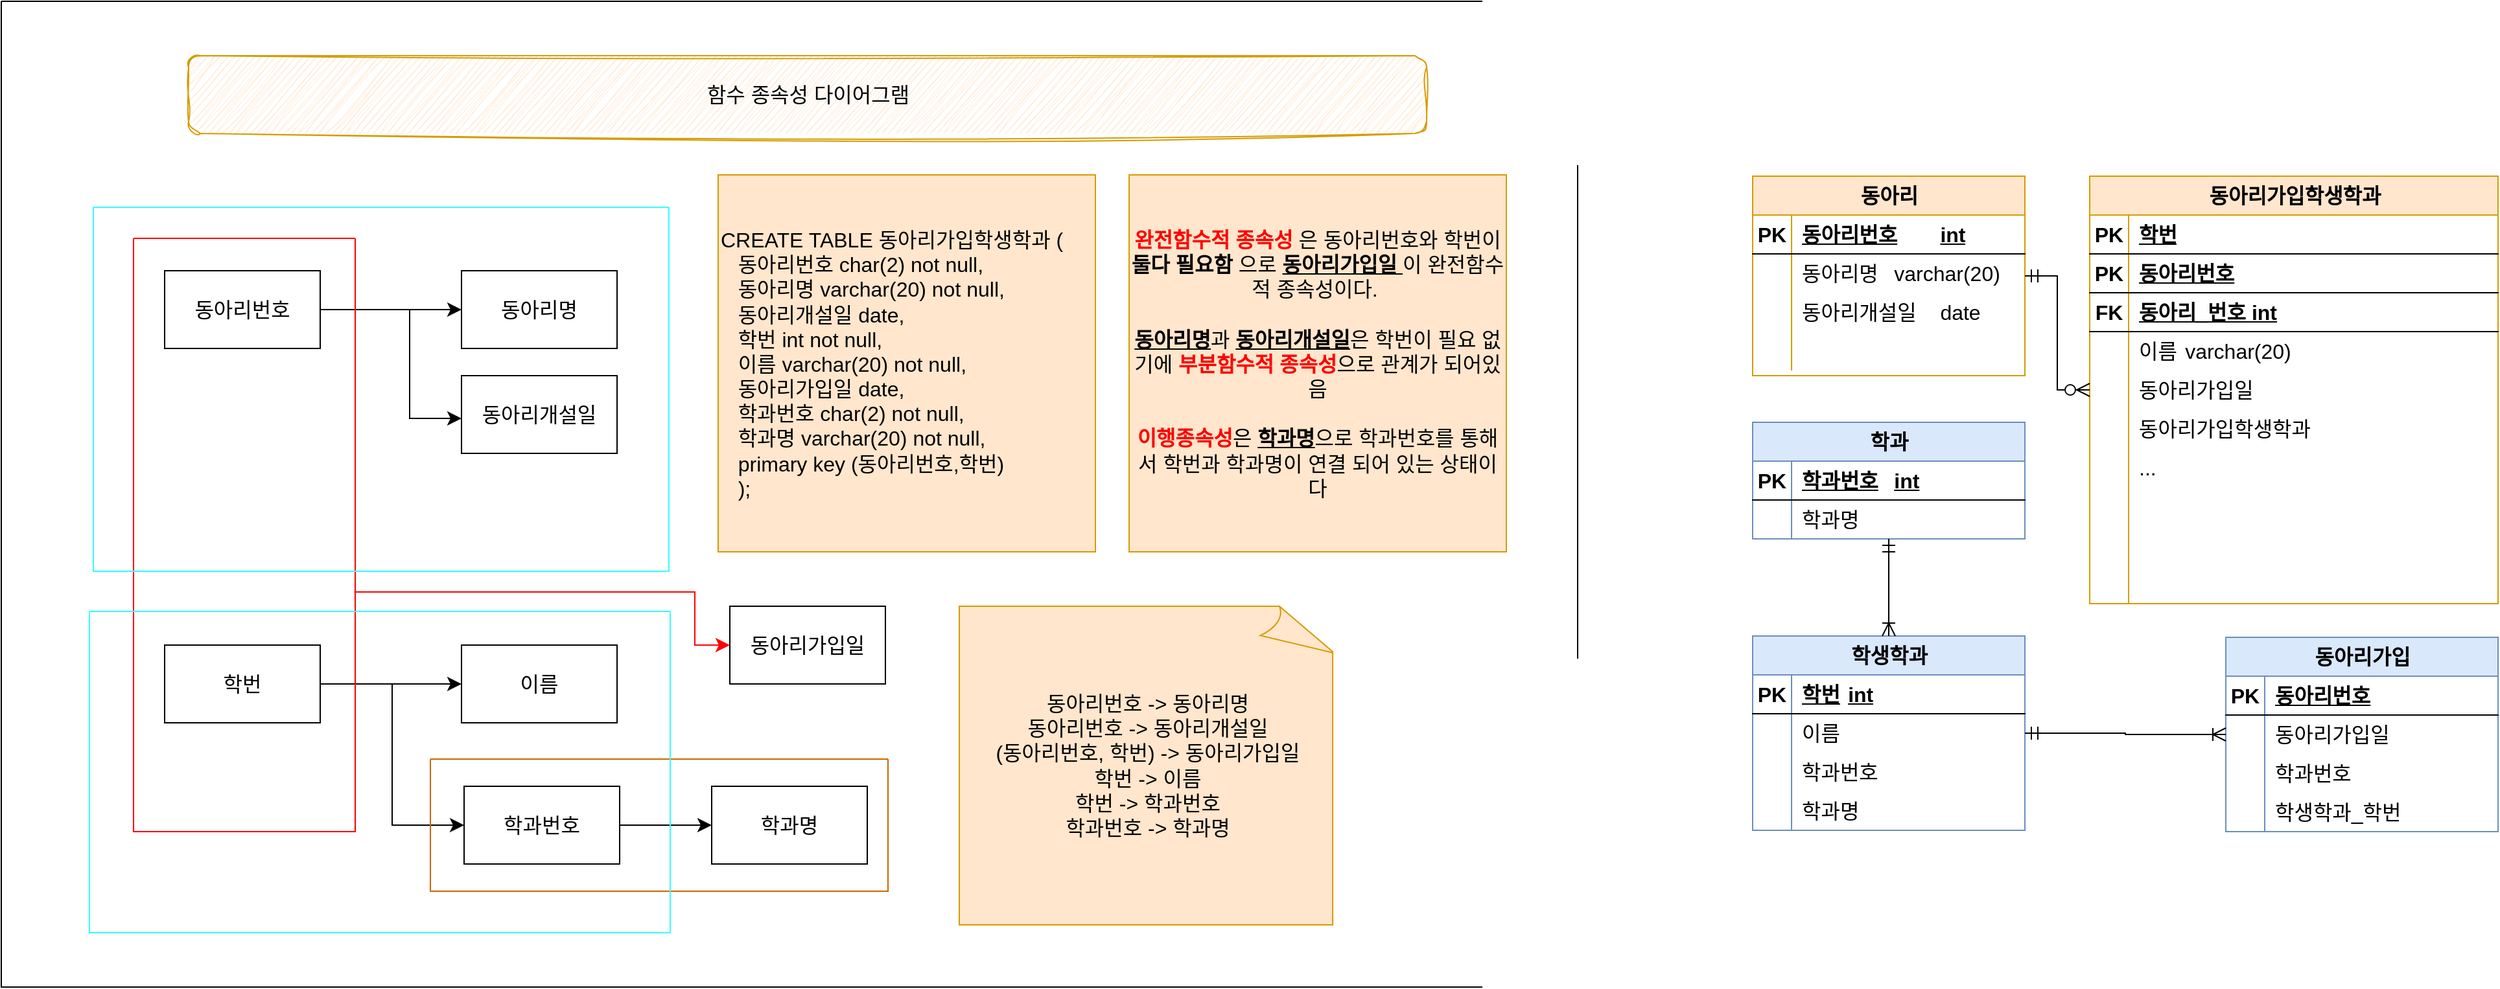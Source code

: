 <mxfile version="22.1.21" type="device">
  <diagram name="Page-1" id="9fQgXWGmoIsAgRmSnYZ7">
    <mxGraphModel dx="3807" dy="1833" grid="0" gridSize="10" guides="1" tooltips="1" connect="1" arrows="1" fold="1" page="0" pageScale="1" pageWidth="850" pageHeight="1100" math="0" shadow="0">
      <root>
        <mxCell id="0" />
        <mxCell id="1" parent="0" />
        <mxCell id="ZT8iUTd_WEgpLYnPqBME-15" value="" style="edgeStyle=none;curved=1;rounded=0;orthogonalLoop=1;jettySize=auto;html=1;fontSize=12;startSize=8;endSize=8;" edge="1" parent="1" source="ZT8iUTd_WEgpLYnPqBME-1" target="ZT8iUTd_WEgpLYnPqBME-13">
          <mxGeometry relative="1" as="geometry" />
        </mxCell>
        <mxCell id="ZT8iUTd_WEgpLYnPqBME-1" value="동아리번호" style="rounded=0;whiteSpace=wrap;html=1;fontSize=16;" vertex="1" parent="1">
          <mxGeometry x="-853" y="-109" width="120" height="60" as="geometry" />
        </mxCell>
        <mxCell id="ZT8iUTd_WEgpLYnPqBME-8" value="학과명" style="rounded=0;whiteSpace=wrap;html=1;fontSize=16;" vertex="1" parent="1">
          <mxGeometry x="-431" y="289" width="120" height="60" as="geometry" />
        </mxCell>
        <mxCell id="ZT8iUTd_WEgpLYnPqBME-9" value="학과번호" style="rounded=0;whiteSpace=wrap;html=1;fontSize=16;" vertex="1" parent="1">
          <mxGeometry x="-622" y="289" width="120" height="60" as="geometry" />
        </mxCell>
        <mxCell id="ZT8iUTd_WEgpLYnPqBME-10" value="이름" style="rounded=0;whiteSpace=wrap;html=1;fontSize=16;" vertex="1" parent="1">
          <mxGeometry x="-624" y="180" width="120" height="60" as="geometry" />
        </mxCell>
        <mxCell id="ZT8iUTd_WEgpLYnPqBME-13" value="동아리명" style="rounded=0;whiteSpace=wrap;html=1;fontSize=16;" vertex="1" parent="1">
          <mxGeometry x="-624" y="-109" width="120" height="60" as="geometry" />
        </mxCell>
        <mxCell id="ZT8iUTd_WEgpLYnPqBME-18" value="" style="edgeStyle=orthogonalEdgeStyle;rounded=0;orthogonalLoop=1;jettySize=auto;html=1;fontSize=12;startSize=8;endSize=8;" edge="1" parent="1" source="ZT8iUTd_WEgpLYnPqBME-14" target="ZT8iUTd_WEgpLYnPqBME-10">
          <mxGeometry relative="1" as="geometry" />
        </mxCell>
        <mxCell id="ZT8iUTd_WEgpLYnPqBME-14" value="학번" style="rounded=0;whiteSpace=wrap;html=1;fontSize=16;" vertex="1" parent="1">
          <mxGeometry x="-853" y="180" width="120" height="60" as="geometry" />
        </mxCell>
        <mxCell id="ZT8iUTd_WEgpLYnPqBME-19" value="" style="edgeStyle=orthogonalEdgeStyle;rounded=0;orthogonalLoop=1;jettySize=auto;html=1;fontSize=12;startSize=8;endSize=8;exitX=1;exitY=0.5;exitDx=0;exitDy=0;" edge="1" parent="1" source="ZT8iUTd_WEgpLYnPqBME-1" target="ZT8iUTd_WEgpLYnPqBME-12">
          <mxGeometry relative="1" as="geometry">
            <mxPoint x="-726" y="-5" as="sourcePoint" />
            <mxPoint x="-658" y="-5" as="targetPoint" />
            <Array as="points">
              <mxPoint x="-664" y="-79" />
              <mxPoint x="-664" y="5" />
            </Array>
          </mxGeometry>
        </mxCell>
        <mxCell id="ZT8iUTd_WEgpLYnPqBME-21" value="" style="edgeStyle=orthogonalEdgeStyle;rounded=0;orthogonalLoop=1;jettySize=auto;html=1;fontSize=12;startSize=8;endSize=8;entryX=0;entryY=0.5;entryDx=0;entryDy=0;exitX=0.996;exitY=0.596;exitDx=0;exitDy=0;exitPerimeter=0;strokeColor=#FF0000;" edge="1" parent="1" source="ZT8iUTd_WEgpLYnPqBME-29" target="ZT8iUTd_WEgpLYnPqBME-11">
          <mxGeometry relative="1" as="geometry">
            <mxPoint x="-682" y="-69" as="sourcePoint" />
            <mxPoint x="-614" y="25" as="targetPoint" />
            <Array as="points">
              <mxPoint x="-444" y="139" />
              <mxPoint x="-444" y="180" />
            </Array>
          </mxGeometry>
        </mxCell>
        <mxCell id="ZT8iUTd_WEgpLYnPqBME-24" value="" style="edgeStyle=orthogonalEdgeStyle;rounded=0;orthogonalLoop=1;jettySize=auto;html=1;fontSize=12;startSize=8;endSize=8;exitX=1;exitY=0.5;exitDx=0;exitDy=0;entryX=0;entryY=0.5;entryDx=0;entryDy=0;" edge="1" parent="1" source="ZT8iUTd_WEgpLYnPqBME-14" target="ZT8iUTd_WEgpLYnPqBME-9">
          <mxGeometry relative="1" as="geometry">
            <mxPoint x="-346" y="270" as="sourcePoint" />
            <mxPoint x="-280" y="270" as="targetPoint" />
          </mxGeometry>
        </mxCell>
        <mxCell id="ZT8iUTd_WEgpLYnPqBME-25" value="" style="edgeStyle=orthogonalEdgeStyle;rounded=0;orthogonalLoop=1;jettySize=auto;html=1;fontSize=12;startSize=8;endSize=8;entryX=0;entryY=0.5;entryDx=0;entryDy=0;" edge="1" parent="1" source="ZT8iUTd_WEgpLYnPqBME-9" target="ZT8iUTd_WEgpLYnPqBME-8">
          <mxGeometry relative="1" as="geometry">
            <mxPoint x="-433" y="274" as="sourcePoint" />
            <mxPoint x="-367" y="274" as="targetPoint" />
          </mxGeometry>
        </mxCell>
        <mxCell id="ZT8iUTd_WEgpLYnPqBME-29" value="" style="swimlane;startSize=0;fontSize=16;strokeColor=#FF0000;" vertex="1" parent="1">
          <mxGeometry x="-877" y="-134" width="171" height="458" as="geometry" />
        </mxCell>
        <mxCell id="ZT8iUTd_WEgpLYnPqBME-31" value="" style="swimlane;startSize=0;fontSize=16;strokeColor=#CC6600;" vertex="1" parent="1">
          <mxGeometry x="-648" y="268" width="353" height="102" as="geometry" />
        </mxCell>
        <mxCell id="ZT8iUTd_WEgpLYnPqBME-32" value="" style="swimlane;startSize=0;fontSize=16;strokeColor=#33FFFF;" vertex="1" parent="1">
          <mxGeometry x="-911" y="154" width="448" height="248" as="geometry" />
        </mxCell>
        <mxCell id="ZT8iUTd_WEgpLYnPqBME-33" value="" style="swimlane;startSize=0;fontSize=16;strokeColor=#33FFFF;" vertex="1" parent="1">
          <mxGeometry x="-908" y="-158" width="444" height="281" as="geometry" />
        </mxCell>
        <mxCell id="ZT8iUTd_WEgpLYnPqBME-12" value="동아리개설일" style="rounded=0;whiteSpace=wrap;html=1;fontSize=16;" vertex="1" parent="1">
          <mxGeometry x="-624" y="-28" width="120" height="60" as="geometry" />
        </mxCell>
        <mxCell id="ZT8iUTd_WEgpLYnPqBME-37" value="" style="swimlane;startSize=0;fontSize=16;" vertex="1" parent="1">
          <mxGeometry x="-979" y="-317" width="1216" height="761" as="geometry" />
        </mxCell>
        <mxCell id="ZT8iUTd_WEgpLYnPqBME-38" value="CREATE TABLE 동아리가입학생학과 (&#xa;&amp;nbsp; &amp;nbsp;동아리번호 char(2) not null,&#xa;&amp;nbsp; &amp;nbsp;동아리명 varchar(20) not null,&#xa;&amp;nbsp; &amp;nbsp;동아리개설일 date,&#xa;&amp;nbsp; &amp;nbsp;학번 int not null,&#xa;&amp;nbsp; &amp;nbsp;이름 varchar(20) not null,&#xa;&amp;nbsp; &amp;nbsp;동아리가입일 date,&#xa;&amp;nbsp; &amp;nbsp;학과번호 char(2) not null,&#xa;&amp;nbsp; &amp;nbsp;학과명 varchar(20) not null,&#xa;&amp;nbsp; &amp;nbsp;primary key (동아리번호,학번)&#xa;&amp;nbsp; &amp;nbsp;);" style="whiteSpace=wrap;html=1;aspect=fixed;fontSize=16;align=left;fillColor=#ffe6cc;strokeColor=#d79b00;" vertex="1" parent="ZT8iUTd_WEgpLYnPqBME-37">
          <mxGeometry x="553" y="134" width="291" height="291" as="geometry" />
        </mxCell>
        <mxCell id="ZT8iUTd_WEgpLYnPqBME-35" value="동아리번호 -&amp;gt; 동아리명&lt;br&gt;동아리번호 -&amp;gt; 동아리개설일&lt;br&gt;(동아리번호, 학번) -&amp;gt; 동아리가입일&lt;br&gt;학번 -&amp;gt; 이름&lt;br&gt;학번 -&amp;gt; 학과번호&lt;br&gt;학과번호 -&amp;gt; 학과명" style="whiteSpace=wrap;html=1;shape=mxgraph.basic.document;fontSize=16;fillColor=#ffe6cc;strokeColor=#d79b00;align=center;" vertex="1" parent="ZT8iUTd_WEgpLYnPqBME-37">
          <mxGeometry x="739" y="467" width="291" height="246" as="geometry" />
        </mxCell>
        <mxCell id="ZT8iUTd_WEgpLYnPqBME-11" value="동아리가입일" style="rounded=0;whiteSpace=wrap;html=1;fontSize=16;" vertex="1" parent="ZT8iUTd_WEgpLYnPqBME-37">
          <mxGeometry x="562" y="467" width="120" height="60" as="geometry" />
        </mxCell>
        <mxCell id="ZT8iUTd_WEgpLYnPqBME-43" value="&lt;b&gt;&lt;font color=&quot;#ff0000&quot;&gt;완전함수적 종속성&lt;/font&gt; &lt;/b&gt;은 동아리번호와 학번이 &lt;b&gt;둘다 필요함&lt;/b&gt; 으로 &lt;u&gt;&lt;b&gt;동아리가입일 &lt;/b&gt;&lt;/u&gt;이 완전함수적 종속성이다.&amp;nbsp;&lt;br&gt;&lt;br&gt;&lt;b style=&quot;text-decoration-line: underline;&quot;&gt;동아리명&lt;/b&gt;과 &lt;b style=&quot;text-decoration-line: underline;&quot;&gt;동아리개설일&lt;/b&gt;은 학번이 필요 없기에 &lt;b&gt;&lt;font color=&quot;#ff0000&quot;&gt;부분함수적 종속성&lt;/font&gt;&lt;/b&gt;으로 관계가 되어있음&lt;br&gt;&lt;br&gt;&lt;b&gt;&lt;font color=&quot;#ff0000&quot;&gt;이행종속성&lt;/font&gt;&lt;/b&gt;은 &lt;b&gt;&lt;u&gt;학과명&lt;/u&gt;&lt;/b&gt;으로 학과번호를 통해서 학번과 학과명이 연결 되어 있는 상태이다" style="whiteSpace=wrap;html=1;aspect=fixed;fontSize=16;align=center;fillColor=#ffe6cc;strokeColor=#d79b00;" vertex="1" parent="ZT8iUTd_WEgpLYnPqBME-37">
          <mxGeometry x="870" y="134" width="291" height="291" as="geometry" />
        </mxCell>
        <mxCell id="ZT8iUTd_WEgpLYnPqBME-36" value="함수 종속성 다이어그램" style="rounded=1;whiteSpace=wrap;html=1;fontSize=16;fillColor=#ffe6cc;strokeColor=#d79b00;sketch=1;curveFitting=1;jiggle=2;" vertex="1" parent="ZT8iUTd_WEgpLYnPqBME-37">
          <mxGeometry x="144.5" y="42" width="955" height="60" as="geometry" />
        </mxCell>
        <mxCell id="ZT8iUTd_WEgpLYnPqBME-44" value="동아리가입학생학과" style="shape=table;startSize=30;container=1;collapsible=1;childLayout=tableLayout;fixedRows=1;rowLines=0;fontStyle=1;align=center;resizeLast=1;html=1;fontSize=16;fillColor=#ffe6cc;strokeColor=#d79b00;" vertex="1" parent="1">
          <mxGeometry x="632" y="-182" width="315" height="330" as="geometry" />
        </mxCell>
        <mxCell id="ZT8iUTd_WEgpLYnPqBME-135" value="" style="shape=tableRow;horizontal=0;startSize=0;swimlaneHead=0;swimlaneBody=0;fillColor=none;collapsible=0;dropTarget=0;points=[[0,0.5],[1,0.5]];portConstraint=eastwest;top=0;left=0;right=0;bottom=1;fontSize=16;" vertex="1" parent="ZT8iUTd_WEgpLYnPqBME-44">
          <mxGeometry y="30" width="315" height="30" as="geometry" />
        </mxCell>
        <mxCell id="ZT8iUTd_WEgpLYnPqBME-136" value="PK" style="shape=partialRectangle;connectable=0;fillColor=none;top=0;left=0;bottom=0;right=0;fontStyle=1;overflow=hidden;whiteSpace=wrap;html=1;fontSize=16;" vertex="1" parent="ZT8iUTd_WEgpLYnPqBME-135">
          <mxGeometry width="30" height="30" as="geometry">
            <mxRectangle width="30" height="30" as="alternateBounds" />
          </mxGeometry>
        </mxCell>
        <mxCell id="ZT8iUTd_WEgpLYnPqBME-137" value="학번" style="shape=partialRectangle;connectable=0;fillColor=none;top=0;left=0;bottom=0;right=0;align=left;spacingLeft=6;fontStyle=5;overflow=hidden;whiteSpace=wrap;html=1;fontSize=16;" vertex="1" parent="ZT8iUTd_WEgpLYnPqBME-135">
          <mxGeometry x="30" width="285" height="30" as="geometry">
            <mxRectangle width="285" height="30" as="alternateBounds" />
          </mxGeometry>
        </mxCell>
        <mxCell id="ZT8iUTd_WEgpLYnPqBME-45" value="" style="shape=tableRow;horizontal=0;startSize=0;swimlaneHead=0;swimlaneBody=0;fillColor=none;collapsible=0;dropTarget=0;points=[[0,0.5],[1,0.5]];portConstraint=eastwest;top=0;left=0;right=0;bottom=1;fontSize=16;" vertex="1" parent="ZT8iUTd_WEgpLYnPqBME-44">
          <mxGeometry y="60" width="315" height="30" as="geometry" />
        </mxCell>
        <mxCell id="ZT8iUTd_WEgpLYnPqBME-46" value="PK" style="shape=partialRectangle;connectable=0;fillColor=none;top=0;left=0;bottom=0;right=0;fontStyle=1;overflow=hidden;whiteSpace=wrap;html=1;fontSize=16;" vertex="1" parent="ZT8iUTd_WEgpLYnPqBME-45">
          <mxGeometry width="30" height="30" as="geometry">
            <mxRectangle width="30" height="30" as="alternateBounds" />
          </mxGeometry>
        </mxCell>
        <mxCell id="ZT8iUTd_WEgpLYnPqBME-47" value="동아리번호" style="shape=partialRectangle;connectable=0;fillColor=none;top=0;left=0;bottom=0;right=0;align=left;spacingLeft=6;fontStyle=5;overflow=hidden;whiteSpace=wrap;html=1;fontSize=16;" vertex="1" parent="ZT8iUTd_WEgpLYnPqBME-45">
          <mxGeometry x="30" width="285" height="30" as="geometry">
            <mxRectangle width="285" height="30" as="alternateBounds" />
          </mxGeometry>
        </mxCell>
        <mxCell id="ZT8iUTd_WEgpLYnPqBME-88" value="" style="shape=tableRow;horizontal=0;startSize=0;swimlaneHead=0;swimlaneBody=0;fillColor=none;collapsible=0;dropTarget=0;points=[[0,0.5],[1,0.5]];portConstraint=eastwest;top=0;left=0;right=0;bottom=1;fontSize=16;" vertex="1" parent="ZT8iUTd_WEgpLYnPqBME-44">
          <mxGeometry y="90" width="315" height="30" as="geometry" />
        </mxCell>
        <mxCell id="ZT8iUTd_WEgpLYnPqBME-89" value="FK" style="shape=partialRectangle;connectable=0;fillColor=none;top=0;left=0;bottom=0;right=0;fontStyle=1;overflow=hidden;whiteSpace=wrap;html=1;fontSize=16;" vertex="1" parent="ZT8iUTd_WEgpLYnPqBME-88">
          <mxGeometry width="30" height="30" as="geometry">
            <mxRectangle width="30" height="30" as="alternateBounds" />
          </mxGeometry>
        </mxCell>
        <mxCell id="ZT8iUTd_WEgpLYnPqBME-90" value="동아리_번호 int" style="shape=partialRectangle;connectable=0;fillColor=none;top=0;left=0;bottom=0;right=0;align=left;spacingLeft=6;fontStyle=5;overflow=hidden;whiteSpace=wrap;html=1;fontSize=16;" vertex="1" parent="ZT8iUTd_WEgpLYnPqBME-88">
          <mxGeometry x="30" width="285" height="30" as="geometry">
            <mxRectangle width="285" height="30" as="alternateBounds" />
          </mxGeometry>
        </mxCell>
        <mxCell id="ZT8iUTd_WEgpLYnPqBME-48" value="" style="shape=tableRow;horizontal=0;startSize=0;swimlaneHead=0;swimlaneBody=0;fillColor=none;collapsible=0;dropTarget=0;points=[[0,0.5],[1,0.5]];portConstraint=eastwest;top=0;left=0;right=0;bottom=0;fontSize=16;" vertex="1" parent="ZT8iUTd_WEgpLYnPqBME-44">
          <mxGeometry y="120" width="315" height="30" as="geometry" />
        </mxCell>
        <mxCell id="ZT8iUTd_WEgpLYnPqBME-49" value="" style="shape=partialRectangle;connectable=0;fillColor=none;top=0;left=0;bottom=0;right=0;editable=1;overflow=hidden;whiteSpace=wrap;html=1;fontSize=16;" vertex="1" parent="ZT8iUTd_WEgpLYnPqBME-48">
          <mxGeometry width="30" height="30" as="geometry">
            <mxRectangle width="30" height="30" as="alternateBounds" />
          </mxGeometry>
        </mxCell>
        <mxCell id="ZT8iUTd_WEgpLYnPqBME-50" value="이름&lt;span style=&quot;white-space: pre;&quot;&gt;&#x9;&lt;/span&gt;varchar(20)" style="shape=partialRectangle;connectable=0;fillColor=none;top=0;left=0;bottom=0;right=0;align=left;spacingLeft=6;overflow=hidden;whiteSpace=wrap;html=1;fontSize=16;" vertex="1" parent="ZT8iUTd_WEgpLYnPqBME-48">
          <mxGeometry x="30" width="285" height="30" as="geometry">
            <mxRectangle width="285" height="30" as="alternateBounds" />
          </mxGeometry>
        </mxCell>
        <mxCell id="ZT8iUTd_WEgpLYnPqBME-51" value="" style="shape=tableRow;horizontal=0;startSize=0;swimlaneHead=0;swimlaneBody=0;fillColor=none;collapsible=0;dropTarget=0;points=[[0,0.5],[1,0.5]];portConstraint=eastwest;top=0;left=0;right=0;bottom=0;fontSize=16;" vertex="1" parent="ZT8iUTd_WEgpLYnPqBME-44">
          <mxGeometry y="150" width="315" height="30" as="geometry" />
        </mxCell>
        <mxCell id="ZT8iUTd_WEgpLYnPqBME-52" value="" style="shape=partialRectangle;connectable=0;fillColor=none;top=0;left=0;bottom=0;right=0;editable=1;overflow=hidden;whiteSpace=wrap;html=1;fontSize=16;" vertex="1" parent="ZT8iUTd_WEgpLYnPqBME-51">
          <mxGeometry width="30" height="30" as="geometry">
            <mxRectangle width="30" height="30" as="alternateBounds" />
          </mxGeometry>
        </mxCell>
        <mxCell id="ZT8iUTd_WEgpLYnPqBME-53" value="동아리가입일" style="shape=partialRectangle;connectable=0;fillColor=none;top=0;left=0;bottom=0;right=0;align=left;spacingLeft=6;overflow=hidden;whiteSpace=wrap;html=1;fontSize=16;" vertex="1" parent="ZT8iUTd_WEgpLYnPqBME-51">
          <mxGeometry x="30" width="285" height="30" as="geometry">
            <mxRectangle width="285" height="30" as="alternateBounds" />
          </mxGeometry>
        </mxCell>
        <mxCell id="ZT8iUTd_WEgpLYnPqBME-54" value="" style="shape=tableRow;horizontal=0;startSize=0;swimlaneHead=0;swimlaneBody=0;fillColor=none;collapsible=0;dropTarget=0;points=[[0,0.5],[1,0.5]];portConstraint=eastwest;top=0;left=0;right=0;bottom=0;fontSize=16;" vertex="1" parent="ZT8iUTd_WEgpLYnPqBME-44">
          <mxGeometry y="180" width="315" height="30" as="geometry" />
        </mxCell>
        <mxCell id="ZT8iUTd_WEgpLYnPqBME-55" value="" style="shape=partialRectangle;connectable=0;fillColor=none;top=0;left=0;bottom=0;right=0;editable=1;overflow=hidden;whiteSpace=wrap;html=1;fontSize=16;" vertex="1" parent="ZT8iUTd_WEgpLYnPqBME-54">
          <mxGeometry width="30" height="30" as="geometry">
            <mxRectangle width="30" height="30" as="alternateBounds" />
          </mxGeometry>
        </mxCell>
        <mxCell id="ZT8iUTd_WEgpLYnPqBME-56" value="동아리가입학생학과" style="shape=partialRectangle;connectable=0;fillColor=none;top=0;left=0;bottom=0;right=0;align=left;spacingLeft=6;overflow=hidden;whiteSpace=wrap;html=1;fontSize=16;" vertex="1" parent="ZT8iUTd_WEgpLYnPqBME-54">
          <mxGeometry x="30" width="285" height="30" as="geometry">
            <mxRectangle width="285" height="30" as="alternateBounds" />
          </mxGeometry>
        </mxCell>
        <mxCell id="ZT8iUTd_WEgpLYnPqBME-76" value="" style="shape=tableRow;horizontal=0;startSize=0;swimlaneHead=0;swimlaneBody=0;fillColor=none;collapsible=0;dropTarget=0;points=[[0,0.5],[1,0.5]];portConstraint=eastwest;top=0;left=0;right=0;bottom=0;fontSize=16;" vertex="1" parent="ZT8iUTd_WEgpLYnPqBME-44">
          <mxGeometry y="210" width="315" height="30" as="geometry" />
        </mxCell>
        <mxCell id="ZT8iUTd_WEgpLYnPqBME-77" value="" style="shape=partialRectangle;connectable=0;fillColor=none;top=0;left=0;bottom=0;right=0;editable=1;overflow=hidden;whiteSpace=wrap;html=1;fontSize=16;" vertex="1" parent="ZT8iUTd_WEgpLYnPqBME-76">
          <mxGeometry width="30" height="30" as="geometry">
            <mxRectangle width="30" height="30" as="alternateBounds" />
          </mxGeometry>
        </mxCell>
        <mxCell id="ZT8iUTd_WEgpLYnPqBME-78" value="..." style="shape=partialRectangle;connectable=0;fillColor=none;top=0;left=0;bottom=0;right=0;align=left;spacingLeft=6;overflow=hidden;whiteSpace=wrap;html=1;fontSize=16;" vertex="1" parent="ZT8iUTd_WEgpLYnPqBME-76">
          <mxGeometry x="30" width="285" height="30" as="geometry">
            <mxRectangle width="285" height="30" as="alternateBounds" />
          </mxGeometry>
        </mxCell>
        <mxCell id="ZT8iUTd_WEgpLYnPqBME-79" value="" style="shape=tableRow;horizontal=0;startSize=0;swimlaneHead=0;swimlaneBody=0;fillColor=none;collapsible=0;dropTarget=0;points=[[0,0.5],[1,0.5]];portConstraint=eastwest;top=0;left=0;right=0;bottom=0;fontSize=16;" vertex="1" parent="ZT8iUTd_WEgpLYnPqBME-44">
          <mxGeometry y="240" width="315" height="30" as="geometry" />
        </mxCell>
        <mxCell id="ZT8iUTd_WEgpLYnPqBME-80" value="" style="shape=partialRectangle;connectable=0;fillColor=none;top=0;left=0;bottom=0;right=0;editable=1;overflow=hidden;whiteSpace=wrap;html=1;fontSize=16;" vertex="1" parent="ZT8iUTd_WEgpLYnPqBME-79">
          <mxGeometry width="30" height="30" as="geometry">
            <mxRectangle width="30" height="30" as="alternateBounds" />
          </mxGeometry>
        </mxCell>
        <mxCell id="ZT8iUTd_WEgpLYnPqBME-81" value="" style="shape=partialRectangle;connectable=0;fillColor=none;top=0;left=0;bottom=0;right=0;align=left;spacingLeft=6;overflow=hidden;whiteSpace=wrap;html=1;fontSize=16;" vertex="1" parent="ZT8iUTd_WEgpLYnPqBME-79">
          <mxGeometry x="30" width="285" height="30" as="geometry">
            <mxRectangle width="285" height="30" as="alternateBounds" />
          </mxGeometry>
        </mxCell>
        <mxCell id="ZT8iUTd_WEgpLYnPqBME-82" value="" style="shape=tableRow;horizontal=0;startSize=0;swimlaneHead=0;swimlaneBody=0;fillColor=none;collapsible=0;dropTarget=0;points=[[0,0.5],[1,0.5]];portConstraint=eastwest;top=0;left=0;right=0;bottom=0;fontSize=16;" vertex="1" parent="ZT8iUTd_WEgpLYnPqBME-44">
          <mxGeometry y="270" width="315" height="30" as="geometry" />
        </mxCell>
        <mxCell id="ZT8iUTd_WEgpLYnPqBME-83" value="" style="shape=partialRectangle;connectable=0;fillColor=none;top=0;left=0;bottom=0;right=0;editable=1;overflow=hidden;whiteSpace=wrap;html=1;fontSize=16;" vertex="1" parent="ZT8iUTd_WEgpLYnPqBME-82">
          <mxGeometry width="30" height="30" as="geometry">
            <mxRectangle width="30" height="30" as="alternateBounds" />
          </mxGeometry>
        </mxCell>
        <mxCell id="ZT8iUTd_WEgpLYnPqBME-84" value="" style="shape=partialRectangle;connectable=0;fillColor=none;top=0;left=0;bottom=0;right=0;align=left;spacingLeft=6;overflow=hidden;whiteSpace=wrap;html=1;fontSize=16;" vertex="1" parent="ZT8iUTd_WEgpLYnPqBME-82">
          <mxGeometry x="30" width="285" height="30" as="geometry">
            <mxRectangle width="285" height="30" as="alternateBounds" />
          </mxGeometry>
        </mxCell>
        <mxCell id="ZT8iUTd_WEgpLYnPqBME-85" value="" style="shape=tableRow;horizontal=0;startSize=0;swimlaneHead=0;swimlaneBody=0;fillColor=none;collapsible=0;dropTarget=0;points=[[0,0.5],[1,0.5]];portConstraint=eastwest;top=0;left=0;right=0;bottom=0;fontSize=16;" vertex="1" parent="ZT8iUTd_WEgpLYnPqBME-44">
          <mxGeometry y="300" width="315" height="30" as="geometry" />
        </mxCell>
        <mxCell id="ZT8iUTd_WEgpLYnPqBME-86" value="" style="shape=partialRectangle;connectable=0;fillColor=none;top=0;left=0;bottom=0;right=0;editable=1;overflow=hidden;whiteSpace=wrap;html=1;fontSize=16;" vertex="1" parent="ZT8iUTd_WEgpLYnPqBME-85">
          <mxGeometry width="30" height="30" as="geometry">
            <mxRectangle width="30" height="30" as="alternateBounds" />
          </mxGeometry>
        </mxCell>
        <mxCell id="ZT8iUTd_WEgpLYnPqBME-87" value="" style="shape=partialRectangle;connectable=0;fillColor=none;top=0;left=0;bottom=0;right=0;align=left;spacingLeft=6;overflow=hidden;whiteSpace=wrap;html=1;fontSize=16;" vertex="1" parent="ZT8iUTd_WEgpLYnPqBME-85">
          <mxGeometry x="30" width="285" height="30" as="geometry">
            <mxRectangle width="285" height="30" as="alternateBounds" />
          </mxGeometry>
        </mxCell>
        <mxCell id="ZT8iUTd_WEgpLYnPqBME-57" value="동아리" style="shape=table;startSize=30;container=1;collapsible=1;childLayout=tableLayout;fixedRows=1;rowLines=0;fontStyle=1;align=center;resizeLast=1;html=1;fontSize=16;fillColor=#ffe6cc;strokeColor=#d79b00;" vertex="1" parent="1">
          <mxGeometry x="372" y="-182" width="210" height="154" as="geometry" />
        </mxCell>
        <mxCell id="ZT8iUTd_WEgpLYnPqBME-58" value="" style="shape=tableRow;horizontal=0;startSize=0;swimlaneHead=0;swimlaneBody=0;fillColor=none;collapsible=0;dropTarget=0;points=[[0,0.5],[1,0.5]];portConstraint=eastwest;top=0;left=0;right=0;bottom=1;fontSize=16;" vertex="1" parent="ZT8iUTd_WEgpLYnPqBME-57">
          <mxGeometry y="30" width="210" height="30" as="geometry" />
        </mxCell>
        <mxCell id="ZT8iUTd_WEgpLYnPqBME-59" value="PK" style="shape=partialRectangle;connectable=0;fillColor=none;top=0;left=0;bottom=0;right=0;fontStyle=1;overflow=hidden;whiteSpace=wrap;html=1;fontSize=16;" vertex="1" parent="ZT8iUTd_WEgpLYnPqBME-58">
          <mxGeometry width="30" height="30" as="geometry">
            <mxRectangle width="30" height="30" as="alternateBounds" />
          </mxGeometry>
        </mxCell>
        <mxCell id="ZT8iUTd_WEgpLYnPqBME-60" value="동아리번호&lt;span style=&quot;white-space: pre;&quot;&gt;&#x9;&lt;/span&gt;int" style="shape=partialRectangle;connectable=0;fillColor=none;top=0;left=0;bottom=0;right=0;align=left;spacingLeft=6;fontStyle=5;overflow=hidden;whiteSpace=wrap;html=1;fontSize=16;" vertex="1" parent="ZT8iUTd_WEgpLYnPqBME-58">
          <mxGeometry x="30" width="180" height="30" as="geometry">
            <mxRectangle width="180" height="30" as="alternateBounds" />
          </mxGeometry>
        </mxCell>
        <mxCell id="ZT8iUTd_WEgpLYnPqBME-61" value="" style="shape=tableRow;horizontal=0;startSize=0;swimlaneHead=0;swimlaneBody=0;fillColor=none;collapsible=0;dropTarget=0;points=[[0,0.5],[1,0.5]];portConstraint=eastwest;top=0;left=0;right=0;bottom=0;fontSize=16;" vertex="1" parent="ZT8iUTd_WEgpLYnPqBME-57">
          <mxGeometry y="60" width="210" height="30" as="geometry" />
        </mxCell>
        <mxCell id="ZT8iUTd_WEgpLYnPqBME-62" value="" style="shape=partialRectangle;connectable=0;fillColor=none;top=0;left=0;bottom=0;right=0;editable=1;overflow=hidden;whiteSpace=wrap;html=1;fontSize=16;" vertex="1" parent="ZT8iUTd_WEgpLYnPqBME-61">
          <mxGeometry width="30" height="30" as="geometry">
            <mxRectangle width="30" height="30" as="alternateBounds" />
          </mxGeometry>
        </mxCell>
        <mxCell id="ZT8iUTd_WEgpLYnPqBME-63" value="동아리명&lt;span style=&quot;white-space: pre;&quot;&gt;&#x9;&lt;/span&gt;varchar(20)" style="shape=partialRectangle;connectable=0;fillColor=none;top=0;left=0;bottom=0;right=0;align=left;spacingLeft=6;overflow=hidden;whiteSpace=wrap;html=1;fontSize=16;" vertex="1" parent="ZT8iUTd_WEgpLYnPqBME-61">
          <mxGeometry x="30" width="180" height="30" as="geometry">
            <mxRectangle width="180" height="30" as="alternateBounds" />
          </mxGeometry>
        </mxCell>
        <mxCell id="ZT8iUTd_WEgpLYnPqBME-64" value="" style="shape=tableRow;horizontal=0;startSize=0;swimlaneHead=0;swimlaneBody=0;fillColor=none;collapsible=0;dropTarget=0;points=[[0,0.5],[1,0.5]];portConstraint=eastwest;top=0;left=0;right=0;bottom=0;fontSize=16;" vertex="1" parent="ZT8iUTd_WEgpLYnPqBME-57">
          <mxGeometry y="90" width="210" height="30" as="geometry" />
        </mxCell>
        <mxCell id="ZT8iUTd_WEgpLYnPqBME-65" value="" style="shape=partialRectangle;connectable=0;fillColor=none;top=0;left=0;bottom=0;right=0;editable=1;overflow=hidden;whiteSpace=wrap;html=1;fontSize=16;" vertex="1" parent="ZT8iUTd_WEgpLYnPqBME-64">
          <mxGeometry width="30" height="30" as="geometry">
            <mxRectangle width="30" height="30" as="alternateBounds" />
          </mxGeometry>
        </mxCell>
        <mxCell id="ZT8iUTd_WEgpLYnPqBME-66" value="동아리개설일&lt;span style=&quot;white-space: pre;&quot;&gt;&#x9;&lt;/span&gt;date" style="shape=partialRectangle;connectable=0;fillColor=none;top=0;left=0;bottom=0;right=0;align=left;spacingLeft=6;overflow=hidden;whiteSpace=wrap;html=1;fontSize=16;" vertex="1" parent="ZT8iUTd_WEgpLYnPqBME-64">
          <mxGeometry x="30" width="180" height="30" as="geometry">
            <mxRectangle width="180" height="30" as="alternateBounds" />
          </mxGeometry>
        </mxCell>
        <mxCell id="ZT8iUTd_WEgpLYnPqBME-67" value="" style="shape=tableRow;horizontal=0;startSize=0;swimlaneHead=0;swimlaneBody=0;fillColor=none;collapsible=0;dropTarget=0;points=[[0,0.5],[1,0.5]];portConstraint=eastwest;top=0;left=0;right=0;bottom=0;fontSize=16;" vertex="1" parent="ZT8iUTd_WEgpLYnPqBME-57">
          <mxGeometry y="120" width="210" height="30" as="geometry" />
        </mxCell>
        <mxCell id="ZT8iUTd_WEgpLYnPqBME-68" value="" style="shape=partialRectangle;connectable=0;fillColor=none;top=0;left=0;bottom=0;right=0;editable=1;overflow=hidden;whiteSpace=wrap;html=1;fontSize=16;" vertex="1" parent="ZT8iUTd_WEgpLYnPqBME-67">
          <mxGeometry width="30" height="30" as="geometry">
            <mxRectangle width="30" height="30" as="alternateBounds" />
          </mxGeometry>
        </mxCell>
        <mxCell id="ZT8iUTd_WEgpLYnPqBME-69" value="" style="shape=partialRectangle;connectable=0;fillColor=none;top=0;left=0;bottom=0;right=0;align=left;spacingLeft=6;overflow=hidden;whiteSpace=wrap;html=1;fontSize=16;" vertex="1" parent="ZT8iUTd_WEgpLYnPqBME-67">
          <mxGeometry x="30" width="180" height="30" as="geometry">
            <mxRectangle width="180" height="30" as="alternateBounds" />
          </mxGeometry>
        </mxCell>
        <mxCell id="ZT8iUTd_WEgpLYnPqBME-71" value="" style="edgeStyle=orthogonalEdgeStyle;fontSize=12;html=1;endArrow=ERzeroToMany;startArrow=ERmandOne;rounded=0;startSize=8;endSize=8;" edge="1" parent="1" source="ZT8iUTd_WEgpLYnPqBME-57" target="ZT8iUTd_WEgpLYnPqBME-44">
          <mxGeometry width="100" height="100" relative="1" as="geometry">
            <mxPoint x="250" y="179.53" as="sourcePoint" />
            <mxPoint x="350" y="79.53" as="targetPoint" />
          </mxGeometry>
        </mxCell>
        <mxCell id="ZT8iUTd_WEgpLYnPqBME-91" value="학생학과" style="shape=table;startSize=30;container=1;collapsible=1;childLayout=tableLayout;fixedRows=1;rowLines=0;fontStyle=1;align=center;resizeLast=1;html=1;fontSize=16;fillColor=#dae8fc;strokeColor=#6c8ebf;" vertex="1" parent="1">
          <mxGeometry x="372" y="173" width="210" height="150" as="geometry" />
        </mxCell>
        <mxCell id="ZT8iUTd_WEgpLYnPqBME-92" value="" style="shape=tableRow;horizontal=0;startSize=0;swimlaneHead=0;swimlaneBody=0;fillColor=none;collapsible=0;dropTarget=0;points=[[0,0.5],[1,0.5]];portConstraint=eastwest;top=0;left=0;right=0;bottom=1;fontSize=16;" vertex="1" parent="ZT8iUTd_WEgpLYnPqBME-91">
          <mxGeometry y="30" width="210" height="30" as="geometry" />
        </mxCell>
        <mxCell id="ZT8iUTd_WEgpLYnPqBME-93" value="PK" style="shape=partialRectangle;connectable=0;fillColor=none;top=0;left=0;bottom=0;right=0;fontStyle=1;overflow=hidden;whiteSpace=wrap;html=1;fontSize=16;" vertex="1" parent="ZT8iUTd_WEgpLYnPqBME-92">
          <mxGeometry width="30" height="30" as="geometry">
            <mxRectangle width="30" height="30" as="alternateBounds" />
          </mxGeometry>
        </mxCell>
        <mxCell id="ZT8iUTd_WEgpLYnPqBME-94" value="학번&lt;span style=&quot;white-space: pre;&quot;&gt;&#x9;&lt;/span&gt;int" style="shape=partialRectangle;connectable=0;fillColor=none;top=0;left=0;bottom=0;right=0;align=left;spacingLeft=6;fontStyle=5;overflow=hidden;whiteSpace=wrap;html=1;fontSize=16;" vertex="1" parent="ZT8iUTd_WEgpLYnPqBME-92">
          <mxGeometry x="30" width="180" height="30" as="geometry">
            <mxRectangle width="180" height="30" as="alternateBounds" />
          </mxGeometry>
        </mxCell>
        <mxCell id="ZT8iUTd_WEgpLYnPqBME-95" value="" style="shape=tableRow;horizontal=0;startSize=0;swimlaneHead=0;swimlaneBody=0;fillColor=none;collapsible=0;dropTarget=0;points=[[0,0.5],[1,0.5]];portConstraint=eastwest;top=0;left=0;right=0;bottom=0;fontSize=16;" vertex="1" parent="ZT8iUTd_WEgpLYnPqBME-91">
          <mxGeometry y="60" width="210" height="30" as="geometry" />
        </mxCell>
        <mxCell id="ZT8iUTd_WEgpLYnPqBME-96" value="" style="shape=partialRectangle;connectable=0;fillColor=none;top=0;left=0;bottom=0;right=0;editable=1;overflow=hidden;whiteSpace=wrap;html=1;fontSize=16;" vertex="1" parent="ZT8iUTd_WEgpLYnPqBME-95">
          <mxGeometry width="30" height="30" as="geometry">
            <mxRectangle width="30" height="30" as="alternateBounds" />
          </mxGeometry>
        </mxCell>
        <mxCell id="ZT8iUTd_WEgpLYnPqBME-97" value="이름" style="shape=partialRectangle;connectable=0;fillColor=none;top=0;left=0;bottom=0;right=0;align=left;spacingLeft=6;overflow=hidden;whiteSpace=wrap;html=1;fontSize=16;" vertex="1" parent="ZT8iUTd_WEgpLYnPqBME-95">
          <mxGeometry x="30" width="180" height="30" as="geometry">
            <mxRectangle width="180" height="30" as="alternateBounds" />
          </mxGeometry>
        </mxCell>
        <mxCell id="ZT8iUTd_WEgpLYnPqBME-98" value="" style="shape=tableRow;horizontal=0;startSize=0;swimlaneHead=0;swimlaneBody=0;fillColor=none;collapsible=0;dropTarget=0;points=[[0,0.5],[1,0.5]];portConstraint=eastwest;top=0;left=0;right=0;bottom=0;fontSize=16;" vertex="1" parent="ZT8iUTd_WEgpLYnPqBME-91">
          <mxGeometry y="90" width="210" height="30" as="geometry" />
        </mxCell>
        <mxCell id="ZT8iUTd_WEgpLYnPqBME-99" value="" style="shape=partialRectangle;connectable=0;fillColor=none;top=0;left=0;bottom=0;right=0;editable=1;overflow=hidden;whiteSpace=wrap;html=1;fontSize=16;" vertex="1" parent="ZT8iUTd_WEgpLYnPqBME-98">
          <mxGeometry width="30" height="30" as="geometry">
            <mxRectangle width="30" height="30" as="alternateBounds" />
          </mxGeometry>
        </mxCell>
        <mxCell id="ZT8iUTd_WEgpLYnPqBME-100" value="학과번호" style="shape=partialRectangle;connectable=0;fillColor=none;top=0;left=0;bottom=0;right=0;align=left;spacingLeft=6;overflow=hidden;whiteSpace=wrap;html=1;fontSize=16;" vertex="1" parent="ZT8iUTd_WEgpLYnPqBME-98">
          <mxGeometry x="30" width="180" height="30" as="geometry">
            <mxRectangle width="180" height="30" as="alternateBounds" />
          </mxGeometry>
        </mxCell>
        <mxCell id="ZT8iUTd_WEgpLYnPqBME-101" value="" style="shape=tableRow;horizontal=0;startSize=0;swimlaneHead=0;swimlaneBody=0;fillColor=none;collapsible=0;dropTarget=0;points=[[0,0.5],[1,0.5]];portConstraint=eastwest;top=0;left=0;right=0;bottom=0;fontSize=16;" vertex="1" parent="ZT8iUTd_WEgpLYnPqBME-91">
          <mxGeometry y="120" width="210" height="30" as="geometry" />
        </mxCell>
        <mxCell id="ZT8iUTd_WEgpLYnPqBME-102" value="" style="shape=partialRectangle;connectable=0;fillColor=none;top=0;left=0;bottom=0;right=0;editable=1;overflow=hidden;whiteSpace=wrap;html=1;fontSize=16;" vertex="1" parent="ZT8iUTd_WEgpLYnPqBME-101">
          <mxGeometry width="30" height="30" as="geometry">
            <mxRectangle width="30" height="30" as="alternateBounds" />
          </mxGeometry>
        </mxCell>
        <mxCell id="ZT8iUTd_WEgpLYnPqBME-103" value="학과명" style="shape=partialRectangle;connectable=0;fillColor=none;top=0;left=0;bottom=0;right=0;align=left;spacingLeft=6;overflow=hidden;whiteSpace=wrap;html=1;fontSize=16;" vertex="1" parent="ZT8iUTd_WEgpLYnPqBME-101">
          <mxGeometry x="30" width="180" height="30" as="geometry">
            <mxRectangle width="180" height="30" as="alternateBounds" />
          </mxGeometry>
        </mxCell>
        <mxCell id="ZT8iUTd_WEgpLYnPqBME-104" value="동아리가입" style="shape=table;startSize=30;container=1;collapsible=1;childLayout=tableLayout;fixedRows=1;rowLines=0;fontStyle=1;align=center;resizeLast=1;html=1;fontSize=16;fillColor=#dae8fc;strokeColor=#6c8ebf;" vertex="1" parent="1">
          <mxGeometry x="737" y="174" width="210" height="150" as="geometry" />
        </mxCell>
        <mxCell id="ZT8iUTd_WEgpLYnPqBME-105" value="" style="shape=tableRow;horizontal=0;startSize=0;swimlaneHead=0;swimlaneBody=0;fillColor=none;collapsible=0;dropTarget=0;points=[[0,0.5],[1,0.5]];portConstraint=eastwest;top=0;left=0;right=0;bottom=1;fontSize=16;" vertex="1" parent="ZT8iUTd_WEgpLYnPqBME-104">
          <mxGeometry y="30" width="210" height="30" as="geometry" />
        </mxCell>
        <mxCell id="ZT8iUTd_WEgpLYnPqBME-106" value="PK" style="shape=partialRectangle;connectable=0;fillColor=none;top=0;left=0;bottom=0;right=0;fontStyle=1;overflow=hidden;whiteSpace=wrap;html=1;fontSize=16;" vertex="1" parent="ZT8iUTd_WEgpLYnPqBME-105">
          <mxGeometry width="30" height="30" as="geometry">
            <mxRectangle width="30" height="30" as="alternateBounds" />
          </mxGeometry>
        </mxCell>
        <mxCell id="ZT8iUTd_WEgpLYnPqBME-107" value="동아리번호" style="shape=partialRectangle;connectable=0;fillColor=none;top=0;left=0;bottom=0;right=0;align=left;spacingLeft=6;fontStyle=5;overflow=hidden;whiteSpace=wrap;html=1;fontSize=16;" vertex="1" parent="ZT8iUTd_WEgpLYnPqBME-105">
          <mxGeometry x="30" width="180" height="30" as="geometry">
            <mxRectangle width="180" height="30" as="alternateBounds" />
          </mxGeometry>
        </mxCell>
        <mxCell id="ZT8iUTd_WEgpLYnPqBME-108" value="" style="shape=tableRow;horizontal=0;startSize=0;swimlaneHead=0;swimlaneBody=0;fillColor=none;collapsible=0;dropTarget=0;points=[[0,0.5],[1,0.5]];portConstraint=eastwest;top=0;left=0;right=0;bottom=0;fontSize=16;" vertex="1" parent="ZT8iUTd_WEgpLYnPqBME-104">
          <mxGeometry y="60" width="210" height="30" as="geometry" />
        </mxCell>
        <mxCell id="ZT8iUTd_WEgpLYnPqBME-109" value="" style="shape=partialRectangle;connectable=0;fillColor=none;top=0;left=0;bottom=0;right=0;editable=1;overflow=hidden;whiteSpace=wrap;html=1;fontSize=16;" vertex="1" parent="ZT8iUTd_WEgpLYnPqBME-108">
          <mxGeometry width="30" height="30" as="geometry">
            <mxRectangle width="30" height="30" as="alternateBounds" />
          </mxGeometry>
        </mxCell>
        <mxCell id="ZT8iUTd_WEgpLYnPqBME-110" value="동아리가입일" style="shape=partialRectangle;connectable=0;fillColor=none;top=0;left=0;bottom=0;right=0;align=left;spacingLeft=6;overflow=hidden;whiteSpace=wrap;html=1;fontSize=16;" vertex="1" parent="ZT8iUTd_WEgpLYnPqBME-108">
          <mxGeometry x="30" width="180" height="30" as="geometry">
            <mxRectangle width="180" height="30" as="alternateBounds" />
          </mxGeometry>
        </mxCell>
        <mxCell id="ZT8iUTd_WEgpLYnPqBME-111" value="" style="shape=tableRow;horizontal=0;startSize=0;swimlaneHead=0;swimlaneBody=0;fillColor=none;collapsible=0;dropTarget=0;points=[[0,0.5],[1,0.5]];portConstraint=eastwest;top=0;left=0;right=0;bottom=0;fontSize=16;" vertex="1" parent="ZT8iUTd_WEgpLYnPqBME-104">
          <mxGeometry y="90" width="210" height="30" as="geometry" />
        </mxCell>
        <mxCell id="ZT8iUTd_WEgpLYnPqBME-112" value="" style="shape=partialRectangle;connectable=0;fillColor=none;top=0;left=0;bottom=0;right=0;editable=1;overflow=hidden;whiteSpace=wrap;html=1;fontSize=16;" vertex="1" parent="ZT8iUTd_WEgpLYnPqBME-111">
          <mxGeometry width="30" height="30" as="geometry">
            <mxRectangle width="30" height="30" as="alternateBounds" />
          </mxGeometry>
        </mxCell>
        <mxCell id="ZT8iUTd_WEgpLYnPqBME-113" value="학과번호" style="shape=partialRectangle;connectable=0;fillColor=none;top=0;left=0;bottom=0;right=0;align=left;spacingLeft=6;overflow=hidden;whiteSpace=wrap;html=1;fontSize=16;" vertex="1" parent="ZT8iUTd_WEgpLYnPqBME-111">
          <mxGeometry x="30" width="180" height="30" as="geometry">
            <mxRectangle width="180" height="30" as="alternateBounds" />
          </mxGeometry>
        </mxCell>
        <mxCell id="ZT8iUTd_WEgpLYnPqBME-118" value="" style="shape=tableRow;horizontal=0;startSize=0;swimlaneHead=0;swimlaneBody=0;fillColor=none;collapsible=0;dropTarget=0;points=[[0,0.5],[1,0.5]];portConstraint=eastwest;top=0;left=0;right=0;bottom=0;fontSize=16;" vertex="1" parent="ZT8iUTd_WEgpLYnPqBME-104">
          <mxGeometry y="120" width="210" height="30" as="geometry" />
        </mxCell>
        <mxCell id="ZT8iUTd_WEgpLYnPqBME-119" value="" style="shape=partialRectangle;connectable=0;fillColor=none;top=0;left=0;bottom=0;right=0;editable=1;overflow=hidden;whiteSpace=wrap;html=1;fontSize=16;" vertex="1" parent="ZT8iUTd_WEgpLYnPqBME-118">
          <mxGeometry width="30" height="30" as="geometry">
            <mxRectangle width="30" height="30" as="alternateBounds" />
          </mxGeometry>
        </mxCell>
        <mxCell id="ZT8iUTd_WEgpLYnPqBME-120" value="학생학과_학번" style="shape=partialRectangle;connectable=0;fillColor=none;top=0;left=0;bottom=0;right=0;align=left;spacingLeft=6;overflow=hidden;whiteSpace=wrap;html=1;fontSize=16;" vertex="1" parent="ZT8iUTd_WEgpLYnPqBME-118">
          <mxGeometry x="30" width="180" height="30" as="geometry">
            <mxRectangle width="180" height="30" as="alternateBounds" />
          </mxGeometry>
        </mxCell>
        <mxCell id="ZT8iUTd_WEgpLYnPqBME-117" value="" style="edgeStyle=orthogonalEdgeStyle;fontSize=12;html=1;endArrow=ERoneToMany;startArrow=ERmandOne;rounded=0;startSize=8;endSize=8;" edge="1" parent="1" source="ZT8iUTd_WEgpLYnPqBME-91" target="ZT8iUTd_WEgpLYnPqBME-104">
          <mxGeometry width="100" height="100" relative="1" as="geometry">
            <mxPoint x="321" y="29" as="sourcePoint" />
            <mxPoint x="421" y="-71" as="targetPoint" />
          </mxGeometry>
        </mxCell>
        <mxCell id="ZT8iUTd_WEgpLYnPqBME-121" value="학과" style="shape=table;startSize=30;container=1;collapsible=1;childLayout=tableLayout;fixedRows=1;rowLines=0;fontStyle=1;align=center;resizeLast=1;html=1;fontSize=16;fillColor=#dae8fc;strokeColor=#6c8ebf;" vertex="1" parent="1">
          <mxGeometry x="372" y="8" width="210" height="90" as="geometry" />
        </mxCell>
        <mxCell id="ZT8iUTd_WEgpLYnPqBME-122" value="" style="shape=tableRow;horizontal=0;startSize=0;swimlaneHead=0;swimlaneBody=0;fillColor=none;collapsible=0;dropTarget=0;points=[[0,0.5],[1,0.5]];portConstraint=eastwest;top=0;left=0;right=0;bottom=1;fontSize=16;" vertex="1" parent="ZT8iUTd_WEgpLYnPqBME-121">
          <mxGeometry y="30" width="210" height="30" as="geometry" />
        </mxCell>
        <mxCell id="ZT8iUTd_WEgpLYnPqBME-123" value="PK" style="shape=partialRectangle;connectable=0;fillColor=none;top=0;left=0;bottom=0;right=0;fontStyle=1;overflow=hidden;whiteSpace=wrap;html=1;fontSize=16;" vertex="1" parent="ZT8iUTd_WEgpLYnPqBME-122">
          <mxGeometry width="30" height="30" as="geometry">
            <mxRectangle width="30" height="30" as="alternateBounds" />
          </mxGeometry>
        </mxCell>
        <mxCell id="ZT8iUTd_WEgpLYnPqBME-124" value="학과번호&lt;span style=&quot;white-space: pre;&quot;&gt;&#x9;&lt;/span&gt;int" style="shape=partialRectangle;connectable=0;fillColor=none;top=0;left=0;bottom=0;right=0;align=left;spacingLeft=6;fontStyle=5;overflow=hidden;whiteSpace=wrap;html=1;fontSize=16;" vertex="1" parent="ZT8iUTd_WEgpLYnPqBME-122">
          <mxGeometry x="30" width="180" height="30" as="geometry">
            <mxRectangle width="180" height="30" as="alternateBounds" />
          </mxGeometry>
        </mxCell>
        <mxCell id="ZT8iUTd_WEgpLYnPqBME-131" value="" style="shape=tableRow;horizontal=0;startSize=0;swimlaneHead=0;swimlaneBody=0;fillColor=none;collapsible=0;dropTarget=0;points=[[0,0.5],[1,0.5]];portConstraint=eastwest;top=0;left=0;right=0;bottom=0;fontSize=16;" vertex="1" parent="ZT8iUTd_WEgpLYnPqBME-121">
          <mxGeometry y="60" width="210" height="30" as="geometry" />
        </mxCell>
        <mxCell id="ZT8iUTd_WEgpLYnPqBME-132" value="" style="shape=partialRectangle;connectable=0;fillColor=none;top=0;left=0;bottom=0;right=0;editable=1;overflow=hidden;whiteSpace=wrap;html=1;fontSize=16;" vertex="1" parent="ZT8iUTd_WEgpLYnPqBME-131">
          <mxGeometry width="30" height="30" as="geometry">
            <mxRectangle width="30" height="30" as="alternateBounds" />
          </mxGeometry>
        </mxCell>
        <mxCell id="ZT8iUTd_WEgpLYnPqBME-133" value="학과명" style="shape=partialRectangle;connectable=0;fillColor=none;top=0;left=0;bottom=0;right=0;align=left;spacingLeft=6;overflow=hidden;whiteSpace=wrap;html=1;fontSize=16;" vertex="1" parent="ZT8iUTd_WEgpLYnPqBME-131">
          <mxGeometry x="30" width="180" height="30" as="geometry">
            <mxRectangle width="180" height="30" as="alternateBounds" />
          </mxGeometry>
        </mxCell>
        <mxCell id="ZT8iUTd_WEgpLYnPqBME-134" value="" style="edgeStyle=orthogonalEdgeStyle;fontSize=12;html=1;endArrow=ERoneToMany;startArrow=ERmandOne;rounded=0;startSize=8;endSize=8;" edge="1" parent="1" source="ZT8iUTd_WEgpLYnPqBME-121" target="ZT8iUTd_WEgpLYnPqBME-91">
          <mxGeometry width="100" height="100" relative="1" as="geometry">
            <mxPoint x="333" y="-9" as="sourcePoint" />
            <mxPoint x="284" y="-68" as="targetPoint" />
          </mxGeometry>
        </mxCell>
      </root>
    </mxGraphModel>
  </diagram>
</mxfile>
